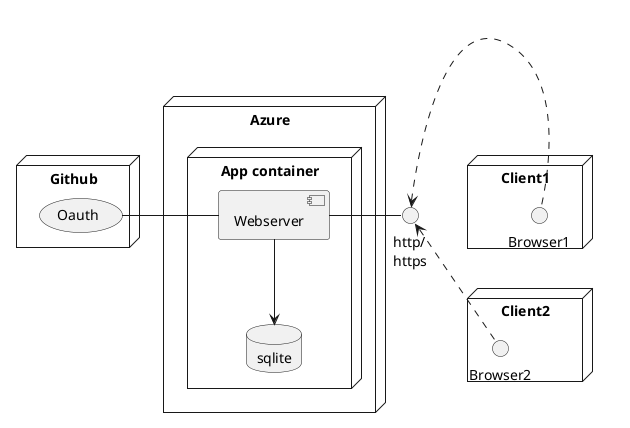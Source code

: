@startuml
skinparam package<<Layout>> {
  borderColor Transparent
  backgroundColor Transparent
  fontColor Transparent
  stereotypeFontColor Transparent
}
node "Github" {
    (Oauth)
}
node "Azure" {
    node "App container" {
        database sqlite
        Oauth - [Webserver]
        Webserver --> sqlite
    }
}
package layout1 <<layout>> {
    node "Client1" {
        () Browser1
    }
    node "Client2" {
        () Browser2
    }
}
Client1 -[Hidden]-> Client2
() "http/\nhttps" as http
http <. Browser1
http <. Browser2
Webserver - http
@enduml